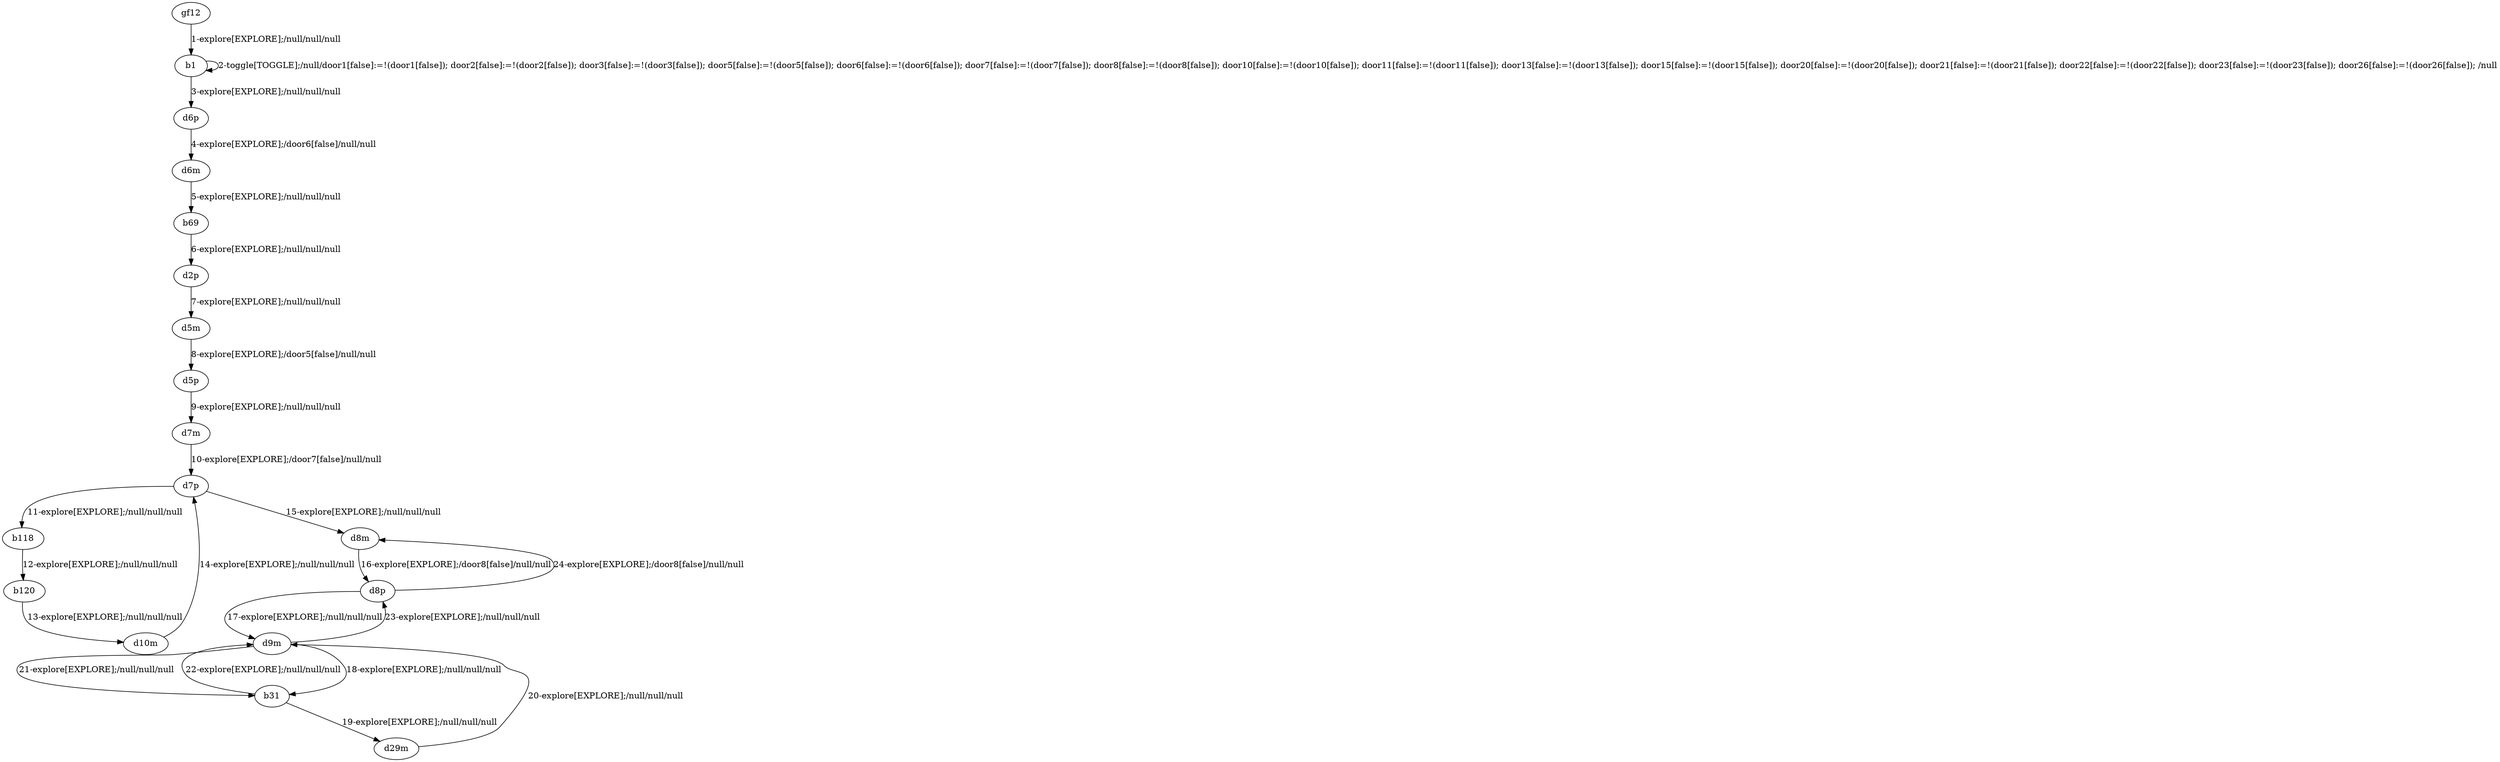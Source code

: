# Total number of goals covered by this test: 1
# d8p --> d8m

digraph g {
"gf12" -> "b1" [label = "1-explore[EXPLORE];/null/null/null"];
"b1" -> "b1" [label = "2-toggle[TOGGLE];/null/door1[false]:=!(door1[false]); door2[false]:=!(door2[false]); door3[false]:=!(door3[false]); door5[false]:=!(door5[false]); door6[false]:=!(door6[false]); door7[false]:=!(door7[false]); door8[false]:=!(door8[false]); door10[false]:=!(door10[false]); door11[false]:=!(door11[false]); door13[false]:=!(door13[false]); door15[false]:=!(door15[false]); door20[false]:=!(door20[false]); door21[false]:=!(door21[false]); door22[false]:=!(door22[false]); door23[false]:=!(door23[false]); door26[false]:=!(door26[false]); /null"];
"b1" -> "d6p" [label = "3-explore[EXPLORE];/null/null/null"];
"d6p" -> "d6m" [label = "4-explore[EXPLORE];/door6[false]/null/null"];
"d6m" -> "b69" [label = "5-explore[EXPLORE];/null/null/null"];
"b69" -> "d2p" [label = "6-explore[EXPLORE];/null/null/null"];
"d2p" -> "d5m" [label = "7-explore[EXPLORE];/null/null/null"];
"d5m" -> "d5p" [label = "8-explore[EXPLORE];/door5[false]/null/null"];
"d5p" -> "d7m" [label = "9-explore[EXPLORE];/null/null/null"];
"d7m" -> "d7p" [label = "10-explore[EXPLORE];/door7[false]/null/null"];
"d7p" -> "b118" [label = "11-explore[EXPLORE];/null/null/null"];
"b118" -> "b120" [label = "12-explore[EXPLORE];/null/null/null"];
"b120" -> "d10m" [label = "13-explore[EXPLORE];/null/null/null"];
"d10m" -> "d7p" [label = "14-explore[EXPLORE];/null/null/null"];
"d7p" -> "d8m" [label = "15-explore[EXPLORE];/null/null/null"];
"d8m" -> "d8p" [label = "16-explore[EXPLORE];/door8[false]/null/null"];
"d8p" -> "d9m" [label = "17-explore[EXPLORE];/null/null/null"];
"d9m" -> "b31" [label = "18-explore[EXPLORE];/null/null/null"];
"b31" -> "d29m" [label = "19-explore[EXPLORE];/null/null/null"];
"d29m" -> "d9m" [label = "20-explore[EXPLORE];/null/null/null"];
"d9m" -> "b31" [label = "21-explore[EXPLORE];/null/null/null"];
"b31" -> "d9m" [label = "22-explore[EXPLORE];/null/null/null"];
"d9m" -> "d8p" [label = "23-explore[EXPLORE];/null/null/null"];
"d8p" -> "d8m" [label = "24-explore[EXPLORE];/door8[false]/null/null"];
}
